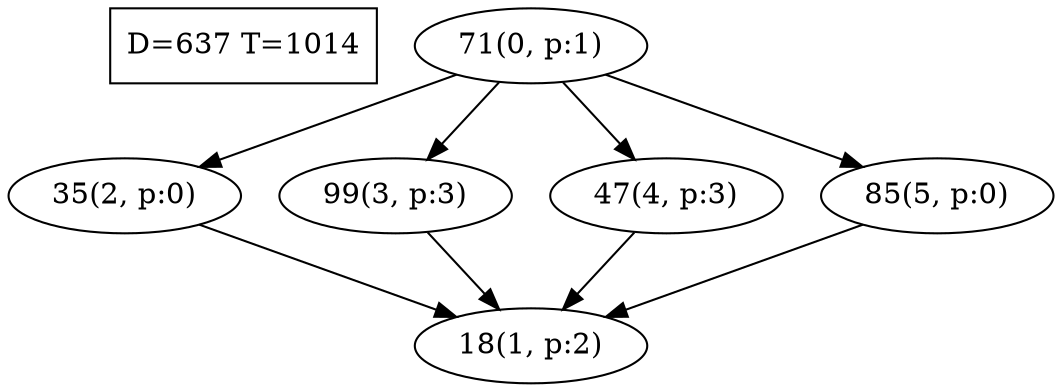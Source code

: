 digraph Task {
i [shape=box, label="D=637 T=1014"]; 
0 [label="71(0, p:1)"];
1 [label="18(1, p:2)"];
2 [label="35(2, p:0)"];
3 [label="99(3, p:3)"];
4 [label="47(4, p:3)"];
5 [label="85(5, p:0)"];
0 -> 2;
0 -> 3;
0 -> 4;
0 -> 5;
2 -> 1;
3 -> 1;
4 -> 1;
5 -> 1;
}